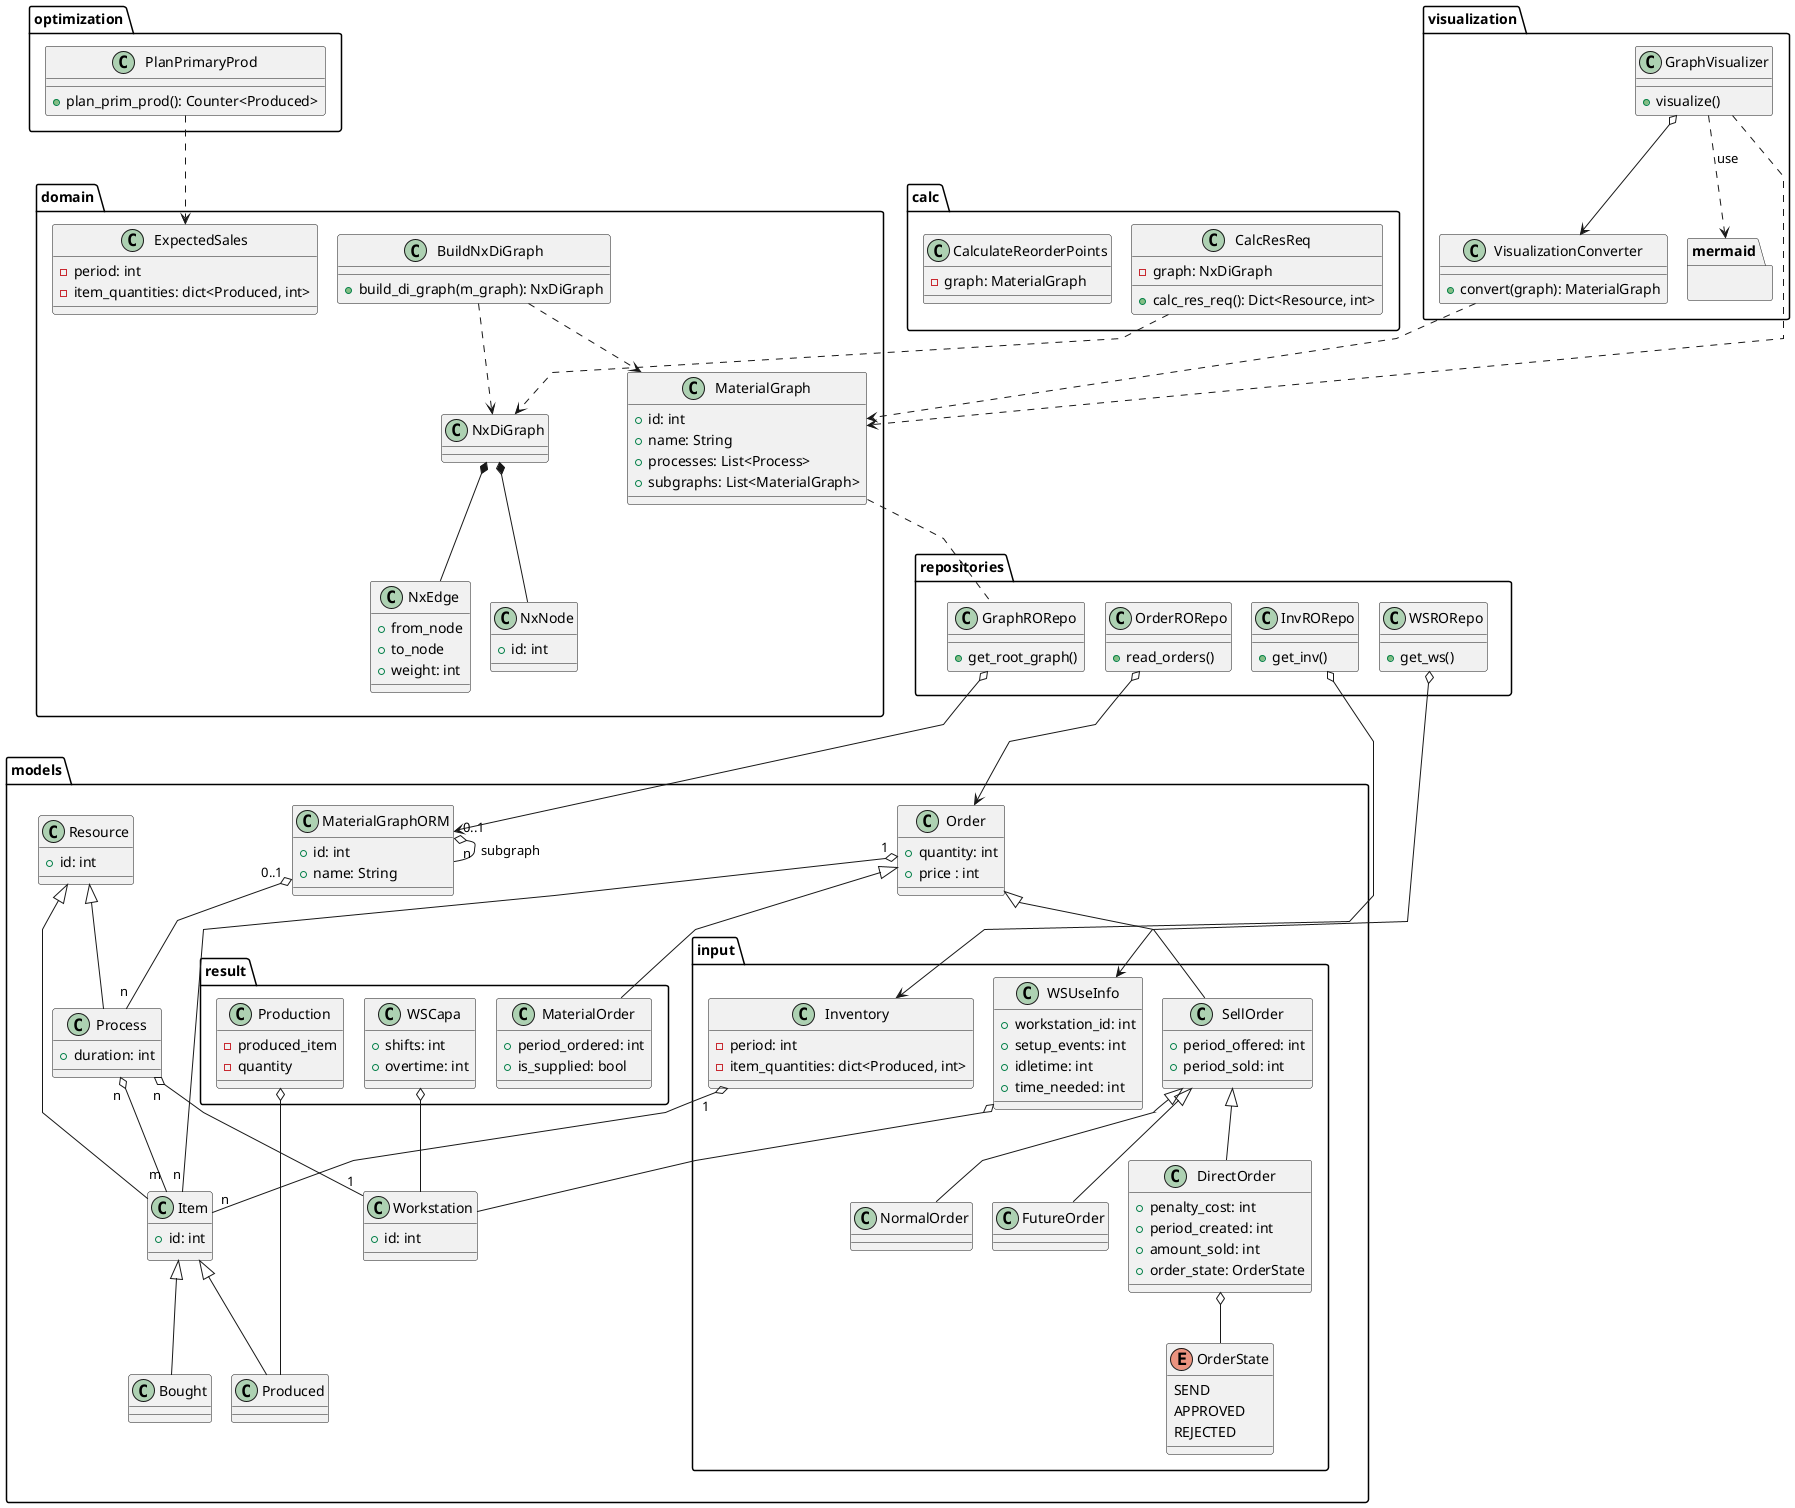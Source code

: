 @startuml
skinparam Padding 1
skinparam NodePadding 1
skinparam HorizontalSpacing 1
skinparam VerticalSpacing 1
skinparam nodesep 20
skinparam ranksep 50
skinparam linetype polyline

' ===== ORM Package =====


package repositories{
    class OrderRORepo{
        + read_orders()
    }

    class GraphRORepo{
        + get_root_graph()
    }

    class InvRORepo{
        + get_inv()
    }

    class WSRORepo{
        + get_ws()
    }
}


package models {
    class Order{
        + quantity: int
        + price : int
    }

     package result{
        class MaterialOrder{
            + period_ordered: int
            + is_supplied: bool
        }

        class Production{
            - produced_item
            - quantity
        }

        class WSCapa{
            + shifts: int
            + overtime: int
        }

     }



     package input{
          class WSUseInfo{
             + workstation_id: int
             + setup_events: int
             + idletime: int
             + time_needed: int
          }

          enum OrderState{
            SEND
            APPROVED
            REJECTED
          }



          class SellOrder{
              + period_offered: int
              + period_sold: int
          }

          class NormalOrder extends SellOrder{
          }
          class FutureOrder extends SellOrder {
          }

          class DirectOrder extends SellOrder{
             + penalty_cost: int
             + period_created: int
             + amount_sold: int
             + order_state: OrderState
          }



          class Inventory{
            - period: int
            - item_quantities: dict<Produced, int>
          }

          DirectOrder o-- OrderState
      }


    class MaterialGraphORM {
        + id: int
        + name: String
    }

    class Resource{
        + id: int
    }

    class Process extends Resource {
        + duration: int
    }

    class Item extends Resource {
        + id: int
    }

    class Produced extends Item{
    }
    class Bought extends Item{
    }

    class Workstation {
        + id: int
    }

    ' ORM Associations



    MaterialGraphORM "0..1" o-- "n" Process
    MaterialGraphORM "0..1" o--- "n" MaterialGraphORM: "subgraph"
    Process "n" o-- "m" Item
    Process "n" o-- "1" Workstation
    Inventory "1" o-- "n" Item
    Order "1" o-- "n" Item
    WSUseInfo o-- Workstation
    WSCapa o-- Workstation
    Production o-- Produced
}


package optimization {
    class PlanPrimaryProd{
        + plan_prim_prod(): Counter<Produced>
    }
}

package calc{
    class CalcResReq {
        - graph: NxDiGraph
        + calc_res_req(): Dict<Resource, int>
    }

    class CalculateReorderPoints {
        - graph: MaterialGraph
    }
}


package domain {
    class ExpectedSales {
        - period: int
        - item_quantities: dict<Produced, int>
    }
    class MaterialGraph {
        + id: int
        + name: String
        + processes: List<Process>
        + subgraphs: List<MaterialGraph>
    }

    together{
    class NxNode{
        + id: int
    }

        class NxEdge{
            + from_node
            + to_node
            + weight: int
        }

        class NxDiGraph{
        }

        class BuildNxDiGraph{
            + build_di_graph(m_graph): NxDiGraph
        }
        NxDiGraph *-- NxEdge
        NxDiGraph *-- NxNode
    }

}




package visualization {
    class GraphVisualizer{
        + visualize()
    }

    class VisualizationConverter {
        + convert(graph): MaterialGraph
    }

    package mermaid{
    }

    ' Visualization Dependencies
    VisualizationConverter ..> MaterialGraph
    GraphVisualizer o--> VisualizationConverter
    GraphVisualizer ..> MaterialGraph

    GraphVisualizer ..> mermaid: "use"
}
repositories -[hidden]- models

GraphRORepo o-> MaterialGraphORM
OrderRORepo o-> Order

WSRORepo o-> WSUseInfo
InvRORepo o-> Inventory

CalcResReq ..> NxDiGraph
PlanPrimaryProd ..> ExpectedSales
SellOrder -up-|> Order
MaterialOrder -up-|> Order
BuildNxDiGraph ..> NxDiGraph
BuildNxDiGraph ..> MaterialGraph
MaterialGraph .. GraphRORepo
@enduml